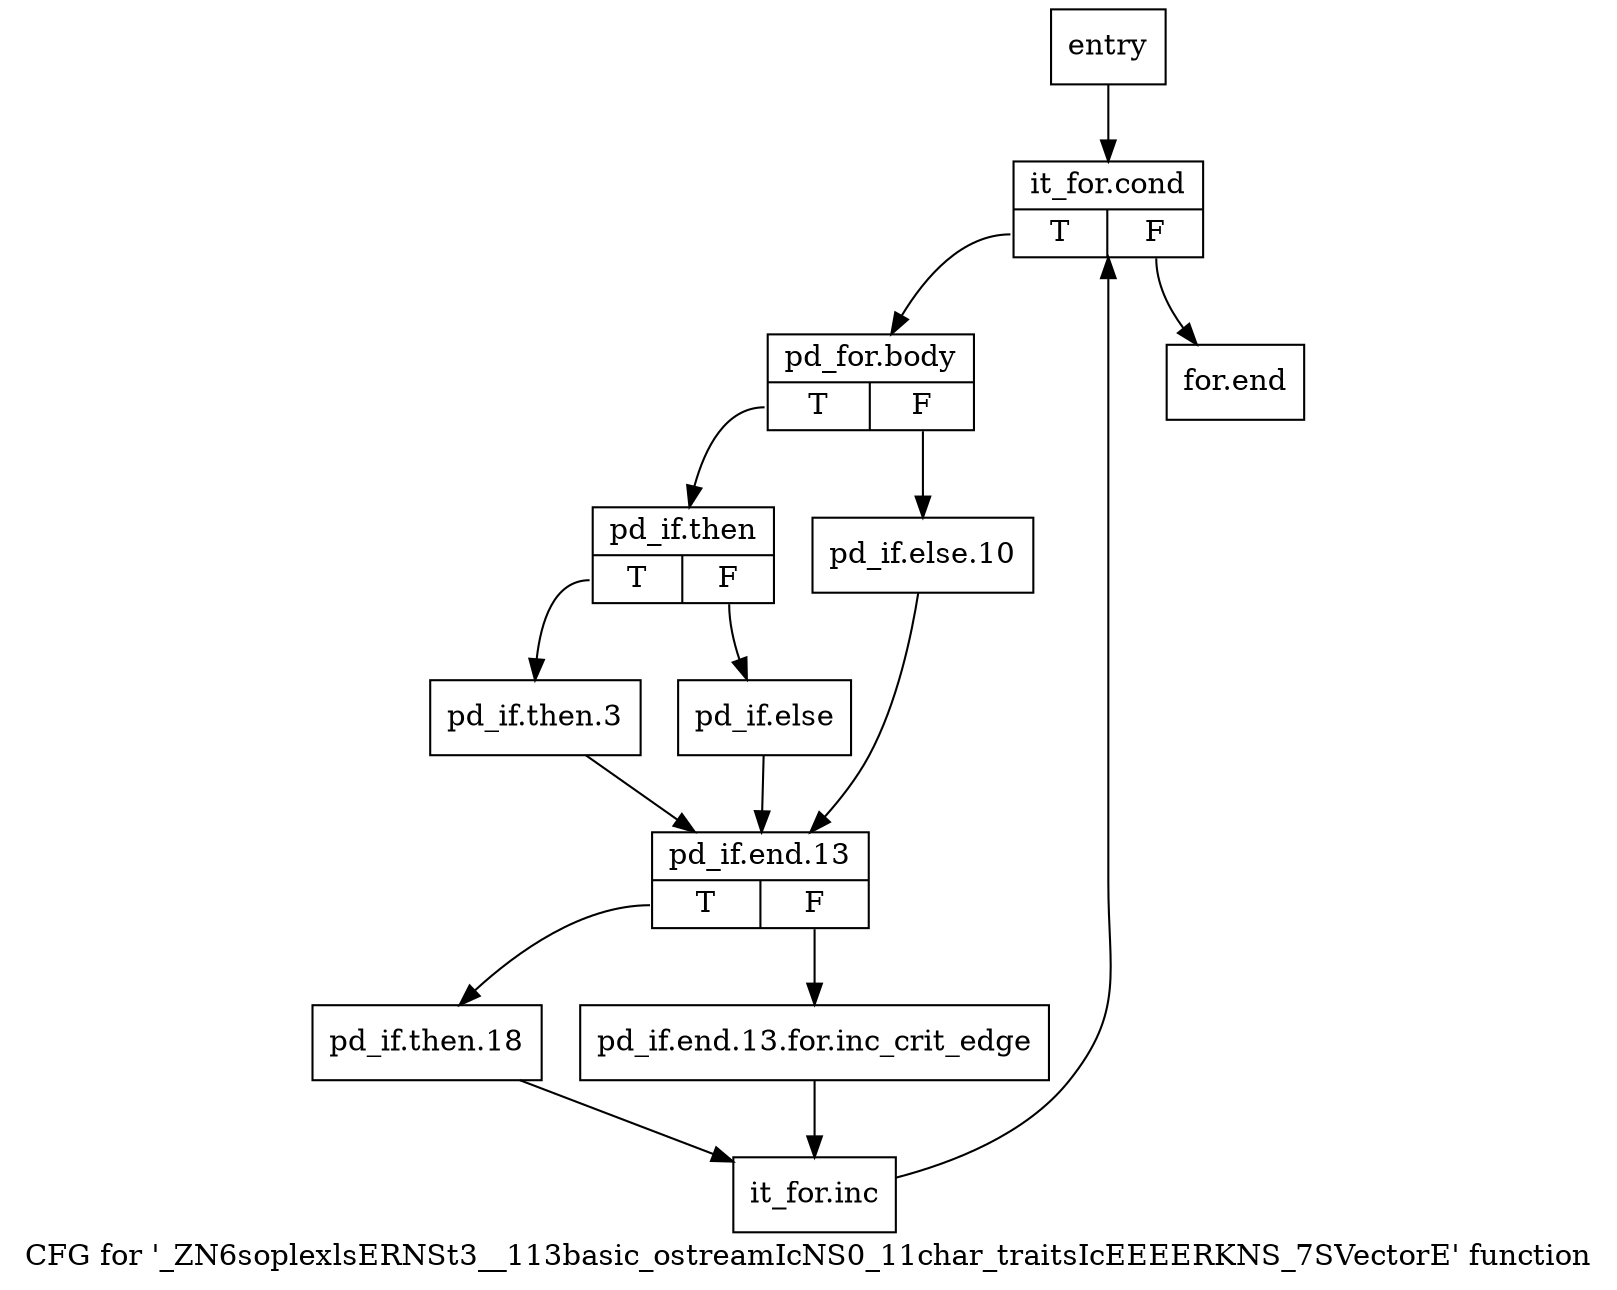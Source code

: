 digraph "CFG for '_ZN6soplexlsERNSt3__113basic_ostreamIcNS0_11char_traitsIcEEEERKNS_7SVectorE' function" {
	label="CFG for '_ZN6soplexlsERNSt3__113basic_ostreamIcNS0_11char_traitsIcEEEERKNS_7SVectorE' function";

	Node0x2b154e0 [shape=record,label="{entry}"];
	Node0x2b154e0 -> Node0x261cd70;
	Node0x261cd70 [shape=record,label="{it_for.cond|{<s0>T|<s1>F}}"];
	Node0x261cd70:s0 -> Node0x261cdc0;
	Node0x261cd70:s1 -> Node0x261d090;
	Node0x261cdc0 [shape=record,label="{pd_for.body|{<s0>T|<s1>F}}"];
	Node0x261cdc0:s0 -> Node0x261ce10;
	Node0x261cdc0:s1 -> Node0x261cf00;
	Node0x261ce10 [shape=record,label="{pd_if.then|{<s0>T|<s1>F}}"];
	Node0x261ce10:s0 -> Node0x261ce60;
	Node0x261ce10:s1 -> Node0x261ceb0;
	Node0x261ce60 [shape=record,label="{pd_if.then.3}"];
	Node0x261ce60 -> Node0x261cf50;
	Node0x261ceb0 [shape=record,label="{pd_if.else}"];
	Node0x261ceb0 -> Node0x261cf50;
	Node0x261cf00 [shape=record,label="{pd_if.else.10}"];
	Node0x261cf00 -> Node0x261cf50;
	Node0x261cf50 [shape=record,label="{pd_if.end.13|{<s0>T|<s1>F}}"];
	Node0x261cf50:s0 -> Node0x261cff0;
	Node0x261cf50:s1 -> Node0x261cfa0;
	Node0x261cfa0 [shape=record,label="{pd_if.end.13.for.inc_crit_edge}"];
	Node0x261cfa0 -> Node0x261d040;
	Node0x261cff0 [shape=record,label="{pd_if.then.18}"];
	Node0x261cff0 -> Node0x261d040;
	Node0x261d040 [shape=record,label="{it_for.inc}"];
	Node0x261d040 -> Node0x261cd70;
	Node0x261d090 [shape=record,label="{for.end}"];
}
